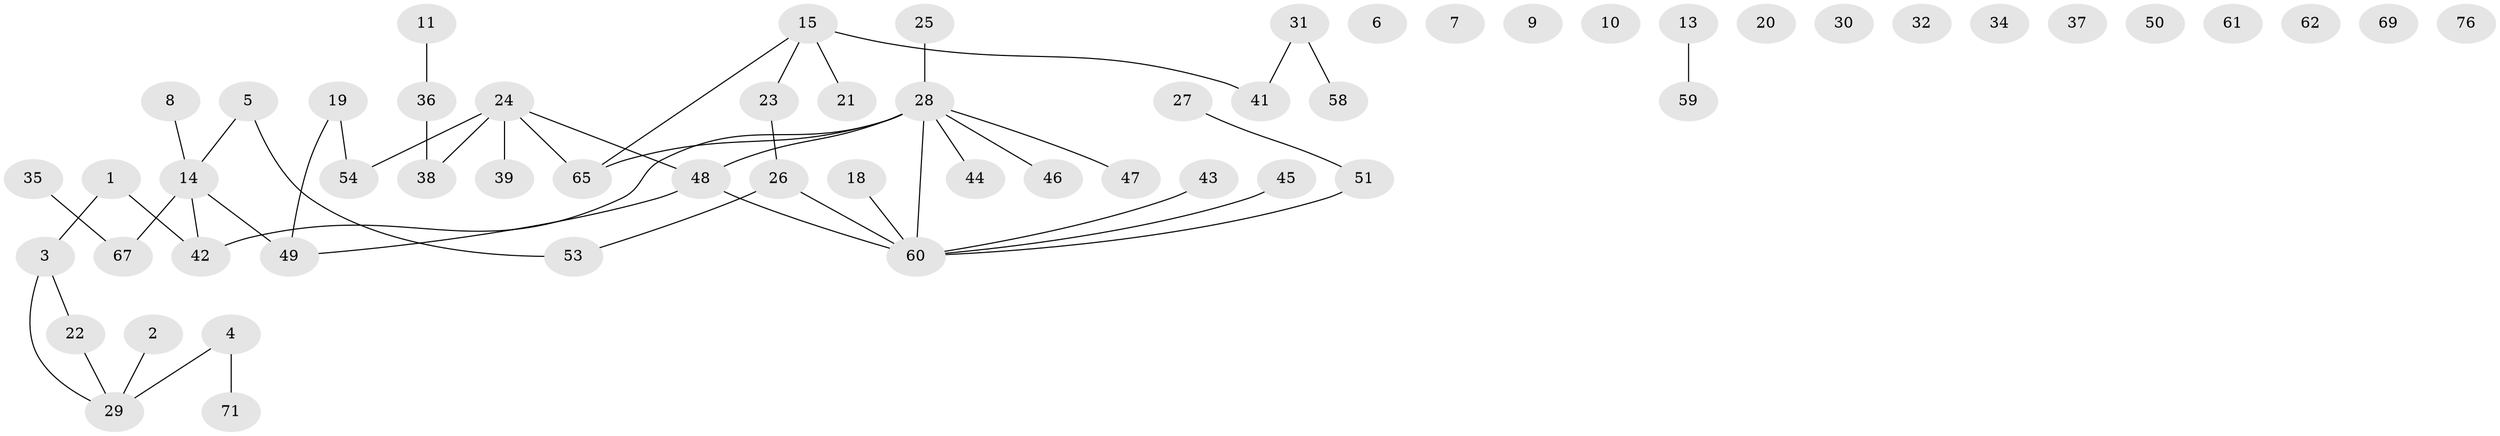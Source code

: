 // Generated by graph-tools (version 1.1) at 2025/23/03/03/25 07:23:28]
// undirected, 58 vertices, 49 edges
graph export_dot {
graph [start="1"]
  node [color=gray90,style=filled];
  1;
  2;
  3 [super="+66"];
  4;
  5 [super="+16"];
  6 [super="+12"];
  7;
  8 [super="+73"];
  9;
  10;
  11 [super="+17"];
  13;
  14 [super="+84"];
  15 [super="+82"];
  18;
  19 [super="+40"];
  20;
  21;
  22 [super="+56"];
  23 [super="+33"];
  24 [super="+57"];
  25;
  26;
  27;
  28 [super="+75"];
  29 [super="+55"];
  30;
  31 [super="+83"];
  32;
  34;
  35;
  36;
  37;
  38 [super="+80"];
  39 [super="+79"];
  41 [super="+68"];
  42 [super="+78"];
  43 [super="+64"];
  44;
  45;
  46;
  47;
  48 [super="+72"];
  49 [super="+52"];
  50;
  51;
  53;
  54;
  58;
  59 [super="+70"];
  60 [super="+63"];
  61;
  62 [super="+74"];
  65 [super="+77"];
  67 [super="+81"];
  69;
  71;
  76;
  1 -- 3;
  1 -- 42;
  2 -- 29;
  3 -- 29;
  3 -- 22;
  4 -- 71;
  4 -- 29;
  5 -- 53;
  5 -- 14;
  8 -- 14;
  11 -- 36;
  13 -- 59;
  14 -- 67;
  14 -- 49;
  14 -- 42;
  15 -- 23;
  15 -- 21;
  15 -- 41;
  15 -- 65;
  18 -- 60;
  19 -- 49;
  19 -- 54;
  22 -- 29;
  23 -- 26;
  24 -- 39;
  24 -- 48;
  24 -- 38;
  24 -- 54;
  24 -- 65;
  25 -- 28;
  26 -- 53;
  26 -- 60;
  27 -- 51;
  28 -- 65;
  28 -- 42;
  28 -- 44;
  28 -- 46;
  28 -- 47;
  28 -- 60;
  28 -- 48;
  31 -- 58;
  31 -- 41;
  35 -- 67;
  36 -- 38;
  43 -- 60;
  45 -- 60;
  48 -- 49;
  48 -- 60;
  51 -- 60;
}
